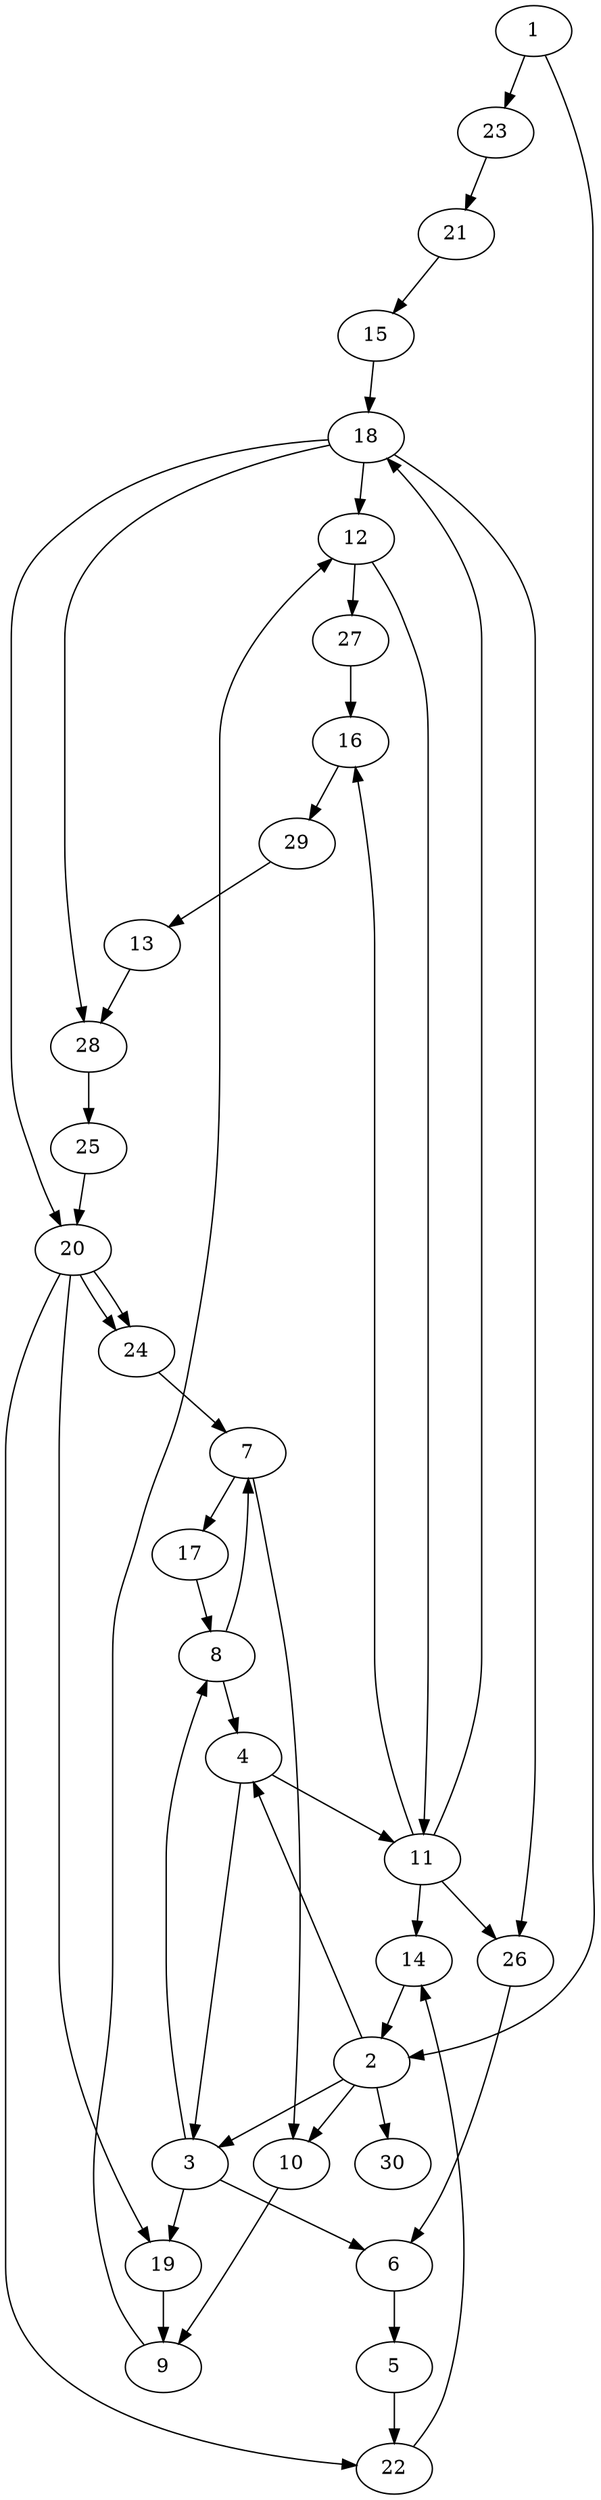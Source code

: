 // The Round Graph
digraph DFS {
	1 -> 23
	23 -> 21
	21 -> 15
	15 -> 18
	18 -> 12
	12 -> 27
	27 -> 16
	16 -> 29
	29 -> 13
	13 -> 28
	28 -> 25
	25 -> 20
	20 -> 24
	24 -> 7
	7 -> 17
	17 -> 8
	8 -> 4
	4 -> 11
	11 -> 26
	26 -> 6
	6 -> 5
	5 -> 22
	22 -> 14
	14 -> 2
	2 -> 30
	2 -> 10
	2 -> 3
	3 -> 19
	19 -> 9
	1 -> 2
	2 -> 4
	4 -> 3
	3 -> 6
	3 -> 8
	8 -> 7
	7 -> 10
	10 -> 9
	9 -> 12
	12 -> 11
	11 -> 14
	11 -> 16
	11 -> 18
	18 -> 20
	20 -> 19
	20 -> 22
	20 -> 24
	18 -> 26
	18 -> 28
}
